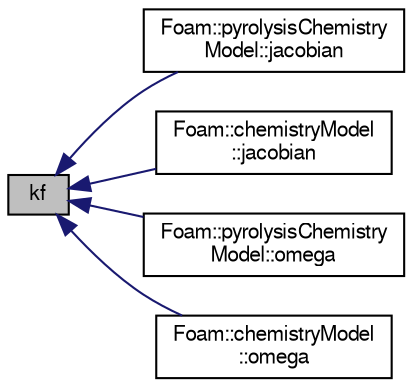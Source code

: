 digraph "kf"
{
  bgcolor="transparent";
  edge [fontname="FreeSans",fontsize="10",labelfontname="FreeSans",labelfontsize="10"];
  node [fontname="FreeSans",fontsize="10",shape=record];
  rankdir="LR";
  Node1 [label="kf",height=0.2,width=0.4,color="black", fillcolor="grey75", style="filled" fontcolor="black"];
  Node1 -> Node2 [dir="back",color="midnightblue",fontsize="10",style="solid",fontname="FreeSans"];
  Node2 [label="Foam::pyrolysisChemistry\lModel::jacobian",height=0.2,width=0.4,color="black",URL="$a01983.html#a8dbf3ce10c612a6f4bfe71ab14c4d914",tooltip="Calculate the Jacobian of the system. "];
  Node1 -> Node3 [dir="back",color="midnightblue",fontsize="10",style="solid",fontname="FreeSans"];
  Node3 [label="Foam::chemistryModel\l::jacobian",height=0.2,width=0.4,color="black",URL="$a00255.html#a8dbf3ce10c612a6f4bfe71ab14c4d914",tooltip="Calculate the Jacobian of the system. "];
  Node1 -> Node4 [dir="back",color="midnightblue",fontsize="10",style="solid",fontname="FreeSans"];
  Node4 [label="Foam::pyrolysisChemistry\lModel::omega",height=0.2,width=0.4,color="black",URL="$a01983.html#af5a35d4e6edd9ed6d17d97a7865e65f4",tooltip="Return the reaction rate for reaction r. "];
  Node1 -> Node5 [dir="back",color="midnightblue",fontsize="10",style="solid",fontname="FreeSans"];
  Node5 [label="Foam::chemistryModel\l::omega",height=0.2,width=0.4,color="black",URL="$a00255.html#a0a0efb18ef13f570fe50db7548016ea9",tooltip="Return the reaction rate for reaction r and the reference. "];
}
